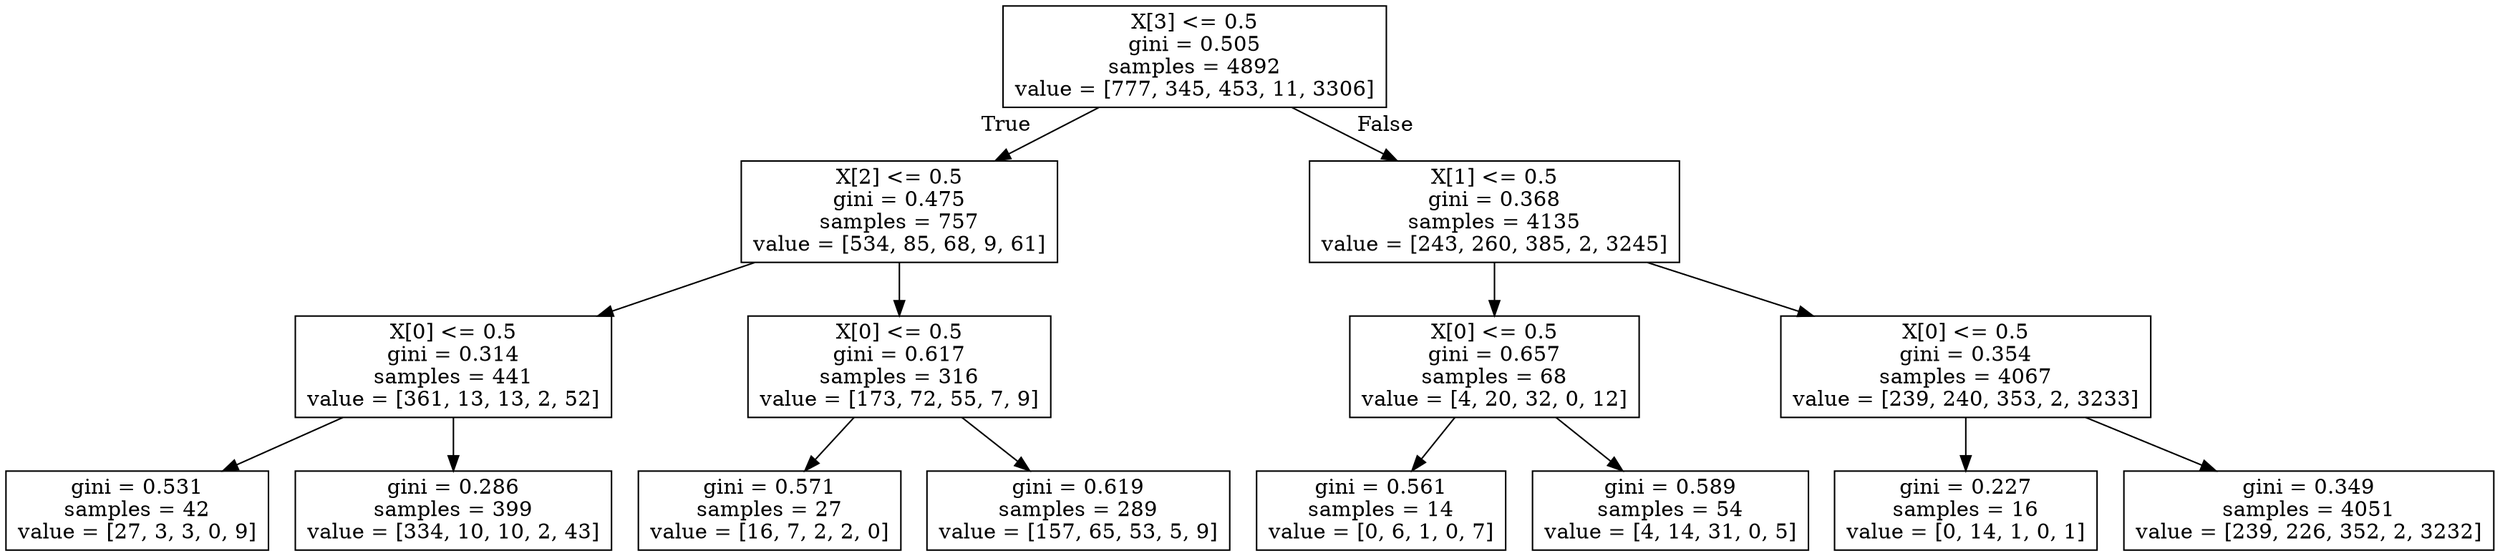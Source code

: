 digraph Tree {
node [shape=box] ;
0 [label="X[3] <= 0.5\ngini = 0.505\nsamples = 4892\nvalue = [777, 345, 453, 11, 3306]"] ;
1 [label="X[2] <= 0.5\ngini = 0.475\nsamples = 757\nvalue = [534, 85, 68, 9, 61]"] ;
0 -> 1 [labeldistance=2.5, labelangle=45, headlabel="True"] ;
2 [label="X[0] <= 0.5\ngini = 0.314\nsamples = 441\nvalue = [361, 13, 13, 2, 52]"] ;
1 -> 2 ;
3 [label="gini = 0.531\nsamples = 42\nvalue = [27, 3, 3, 0, 9]"] ;
2 -> 3 ;
4 [label="gini = 0.286\nsamples = 399\nvalue = [334, 10, 10, 2, 43]"] ;
2 -> 4 ;
5 [label="X[0] <= 0.5\ngini = 0.617\nsamples = 316\nvalue = [173, 72, 55, 7, 9]"] ;
1 -> 5 ;
6 [label="gini = 0.571\nsamples = 27\nvalue = [16, 7, 2, 2, 0]"] ;
5 -> 6 ;
7 [label="gini = 0.619\nsamples = 289\nvalue = [157, 65, 53, 5, 9]"] ;
5 -> 7 ;
8 [label="X[1] <= 0.5\ngini = 0.368\nsamples = 4135\nvalue = [243, 260, 385, 2, 3245]"] ;
0 -> 8 [labeldistance=2.5, labelangle=-45, headlabel="False"] ;
9 [label="X[0] <= 0.5\ngini = 0.657\nsamples = 68\nvalue = [4, 20, 32, 0, 12]"] ;
8 -> 9 ;
10 [label="gini = 0.561\nsamples = 14\nvalue = [0, 6, 1, 0, 7]"] ;
9 -> 10 ;
11 [label="gini = 0.589\nsamples = 54\nvalue = [4, 14, 31, 0, 5]"] ;
9 -> 11 ;
12 [label="X[0] <= 0.5\ngini = 0.354\nsamples = 4067\nvalue = [239, 240, 353, 2, 3233]"] ;
8 -> 12 ;
13 [label="gini = 0.227\nsamples = 16\nvalue = [0, 14, 1, 0, 1]"] ;
12 -> 13 ;
14 [label="gini = 0.349\nsamples = 4051\nvalue = [239, 226, 352, 2, 3232]"] ;
12 -> 14 ;
}